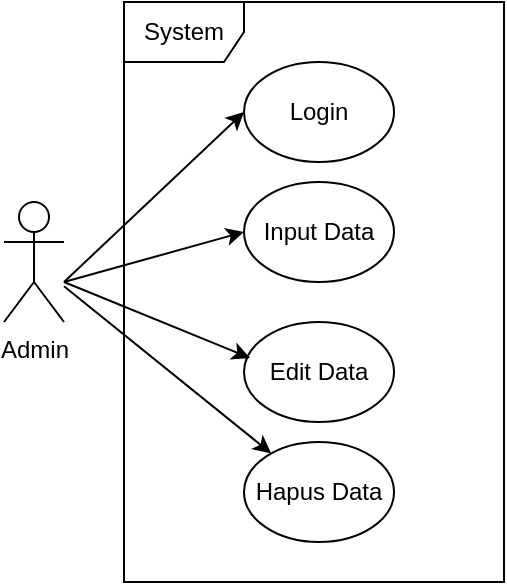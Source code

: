 <mxfile version="13.9.2" type="github">
  <diagram id="wnpoBAgcx_utrm57eS9a" name="Page-1">
    <mxGraphModel dx="868" dy="443" grid="1" gridSize="10" guides="1" tooltips="1" connect="1" arrows="1" fold="1" page="1" pageScale="1" pageWidth="850" pageHeight="1100" math="0" shadow="0">
      <root>
        <mxCell id="0" />
        <mxCell id="1" parent="0" />
        <mxCell id="qu2dNxH5EKNwpLuKPqrD-1" value="Admin" style="shape=umlActor;verticalLabelPosition=bottom;verticalAlign=top;html=1;outlineConnect=0;" parent="1" vertex="1">
          <mxGeometry x="170" y="140" width="30" height="60" as="geometry" />
        </mxCell>
        <mxCell id="qu2dNxH5EKNwpLuKPqrD-3" value="Login" style="ellipse;whiteSpace=wrap;html=1;" parent="1" vertex="1">
          <mxGeometry x="290" y="70" width="75" height="50" as="geometry" />
        </mxCell>
        <mxCell id="qu2dNxH5EKNwpLuKPqrD-4" value="Input Data" style="ellipse;whiteSpace=wrap;html=1;" parent="1" vertex="1">
          <mxGeometry x="290" y="130" width="75" height="50" as="geometry" />
        </mxCell>
        <mxCell id="qu2dNxH5EKNwpLuKPqrD-5" value="Edit Data" style="ellipse;whiteSpace=wrap;html=1;" parent="1" vertex="1">
          <mxGeometry x="290" y="200" width="75" height="50" as="geometry" />
        </mxCell>
        <mxCell id="qu2dNxH5EKNwpLuKPqrD-6" value="Hapus Data" style="ellipse;whiteSpace=wrap;html=1;" parent="1" vertex="1">
          <mxGeometry x="290" y="260" width="75" height="50" as="geometry" />
        </mxCell>
        <mxCell id="qu2dNxH5EKNwpLuKPqrD-7" value="" style="endArrow=classic;html=1;entryX=0;entryY=0.5;entryDx=0;entryDy=0;" parent="1" target="qu2dNxH5EKNwpLuKPqrD-3" edge="1">
          <mxGeometry width="50" height="50" relative="1" as="geometry">
            <mxPoint x="200" y="180" as="sourcePoint" />
            <mxPoint x="260" y="260" as="targetPoint" />
          </mxGeometry>
        </mxCell>
        <mxCell id="qu2dNxH5EKNwpLuKPqrD-8" value="" style="endArrow=classic;html=1;entryX=0;entryY=0.5;entryDx=0;entryDy=0;" parent="1" target="qu2dNxH5EKNwpLuKPqrD-4" edge="1">
          <mxGeometry width="50" height="50" relative="1" as="geometry">
            <mxPoint x="200" y="180" as="sourcePoint" />
            <mxPoint x="240" y="290" as="targetPoint" />
          </mxGeometry>
        </mxCell>
        <mxCell id="qu2dNxH5EKNwpLuKPqrD-9" value="" style="endArrow=classic;html=1;entryX=0.04;entryY=0.36;entryDx=0;entryDy=0;entryPerimeter=0;" parent="1" target="qu2dNxH5EKNwpLuKPqrD-5" edge="1">
          <mxGeometry width="50" height="50" relative="1" as="geometry">
            <mxPoint x="200" y="180" as="sourcePoint" />
            <mxPoint x="440" y="230" as="targetPoint" />
          </mxGeometry>
        </mxCell>
        <mxCell id="qu2dNxH5EKNwpLuKPqrD-10" value="" style="endArrow=classic;html=1;" parent="1" source="qu2dNxH5EKNwpLuKPqrD-1" target="qu2dNxH5EKNwpLuKPqrD-6" edge="1">
          <mxGeometry width="50" height="50" relative="1" as="geometry">
            <mxPoint x="200" y="210" as="sourcePoint" />
            <mxPoint x="450" y="230" as="targetPoint" />
          </mxGeometry>
        </mxCell>
        <mxCell id="zYmHV7Wf98tf-lc_XT4l-1" value="System" style="shape=umlFrame;whiteSpace=wrap;html=1;" vertex="1" parent="1">
          <mxGeometry x="230" y="40" width="190" height="290" as="geometry" />
        </mxCell>
      </root>
    </mxGraphModel>
  </diagram>
</mxfile>
